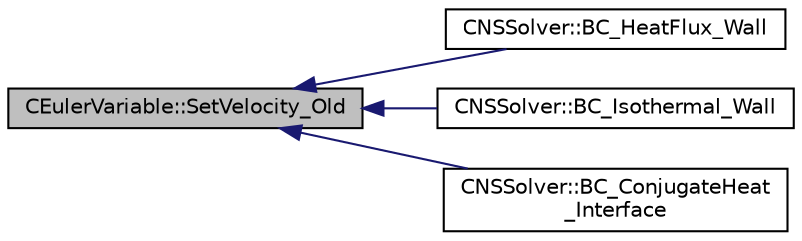 digraph "CEulerVariable::SetVelocity_Old"
{
  edge [fontname="Helvetica",fontsize="10",labelfontname="Helvetica",labelfontsize="10"];
  node [fontname="Helvetica",fontsize="10",shape=record];
  rankdir="LR";
  Node418 [label="CEulerVariable::SetVelocity_Old",height=0.2,width=0.4,color="black", fillcolor="grey75", style="filled", fontcolor="black"];
  Node418 -> Node419 [dir="back",color="midnightblue",fontsize="10",style="solid",fontname="Helvetica"];
  Node419 [label="CNSSolver::BC_HeatFlux_Wall",height=0.2,width=0.4,color="black", fillcolor="white", style="filled",URL="$class_c_n_s_solver.html#a94ecf958fefe5b9f6135ac0e14d1ea80",tooltip="Impose a constant heat-flux condition at the wall. "];
  Node418 -> Node420 [dir="back",color="midnightblue",fontsize="10",style="solid",fontname="Helvetica"];
  Node420 [label="CNSSolver::BC_Isothermal_Wall",height=0.2,width=0.4,color="black", fillcolor="white", style="filled",URL="$class_c_n_s_solver.html#acc95e1ac60fd8a27a8e44d1015c7deba",tooltip="Impose the Navier-Stokes boundary condition (strong). "];
  Node418 -> Node421 [dir="back",color="midnightblue",fontsize="10",style="solid",fontname="Helvetica"];
  Node421 [label="CNSSolver::BC_ConjugateHeat\l_Interface",height=0.2,width=0.4,color="black", fillcolor="white", style="filled",URL="$class_c_n_s_solver.html#ad7c717280b27282a9e02bb1c0b50480a",tooltip="Impose the Navier-Stokes boundary condition (strong) with values from a CHT coupling. "];
}
